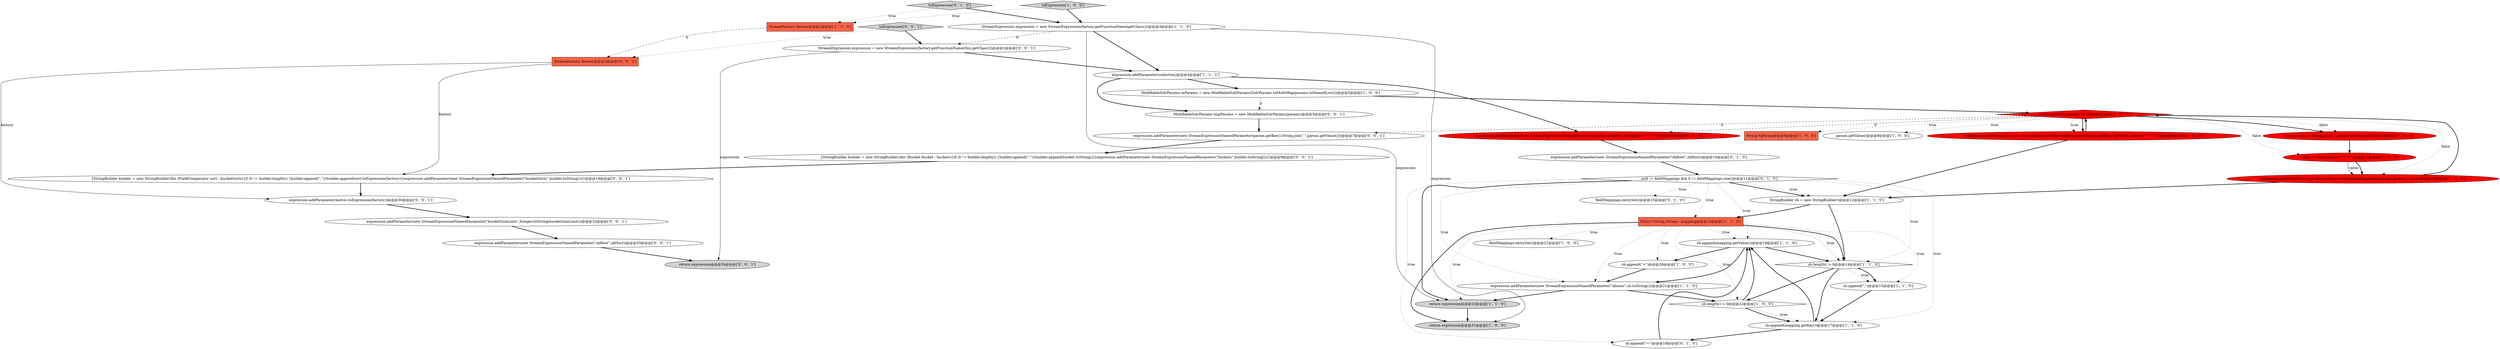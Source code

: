 digraph {
6 [style = filled, label = "StreamExpression expression = new StreamExpression(factory.getFunctionName(getClass()))@@@3@@@['1', '1', '0']", fillcolor = white, shape = ellipse image = "AAA0AAABBB1BBB"];
28 [style = filled, label = "expression.addParameter(new StreamExpressionNamedParameter(param.getKey(),val.replace(\"\"\",\"\\\"\")))@@@7@@@['0', '1', '0']", fillcolor = red, shape = ellipse image = "AAA1AAABBB2BBB"];
16 [style = filled, label = "expression.addParameter(new StreamExpressionNamedParameter(param.getKey(),fqParam.replace(\"\"\",\"\\\"\")))@@@9@@@['1', '0', '0']", fillcolor = red, shape = ellipse image = "AAA1AAABBB1BBB"];
15 [style = filled, label = "sb.append(mapping.getValue())@@@19@@@['1', '1', '0']", fillcolor = white, shape = ellipse image = "AAA0AAABBB1BBB"];
14 [style = filled, label = "expression.addParameter(new StreamExpressionNamedParameter(param.getKey(),value))@@@15@@@['1', '0', '0']", fillcolor = red, shape = ellipse image = "AAA1AAABBB1BBB"];
31 [style = filled, label = "{StringBuilder builder = new StringBuilder()for (FieldComparator sort : bucketSorts){if (0 != builder.length()) {builder.append(\",\")}builder.append(sort.toExpression(factory))}expression.addParameter(new StreamExpressionNamedParameter(\"bucketSorts\",builder.toString()))}@@@19@@@['0', '0', '1']", fillcolor = white, shape = ellipse image = "AAA0AAABBB3BBB"];
34 [style = filled, label = "expression.addParameter(metric.toExpression(factory))@@@30@@@['0', '0', '1']", fillcolor = white, shape = ellipse image = "AAA0AAABBB3BBB"];
26 [style = filled, label = "toExpression['0', '1', '0']", fillcolor = lightgray, shape = diamond image = "AAA0AAABBB2BBB"];
38 [style = filled, label = "expression.addParameter(new StreamExpressionNamedParameter(param.getKey(),String.join(\",\",param.getValue())))@@@7@@@['0', '0', '1']", fillcolor = white, shape = ellipse image = "AAA0AAABBB3BBB"];
0 [style = filled, label = "return expression@@@23@@@['1', '1', '0']", fillcolor = lightgray, shape = ellipse image = "AAA0AAABBB1BBB"];
9 [style = filled, label = "String fqParam@@@8@@@['1', '0', '0']", fillcolor = tomato, shape = box image = "AAA1AAABBB1BBB"];
25 [style = filled, label = "fieldMappings.entrySet()@@@13@@@['0', '1', '0']", fillcolor = white, shape = ellipse image = "AAA0AAABBB2BBB"];
11 [style = filled, label = "return expression@@@31@@@['1', '0', '0']", fillcolor = lightgray, shape = ellipse image = "AAA0AAABBB1BBB"];
37 [style = filled, label = "expression.addParameter(new StreamExpressionNamedParameter(\"zkHost\",zkHost))@@@33@@@['0', '0', '1']", fillcolor = white, shape = ellipse image = "AAA0AAABBB3BBB"];
21 [style = filled, label = "sb.length() > 0@@@22@@@['1', '0', '0']", fillcolor = white, shape = diamond image = "AAA0AAABBB1BBB"];
36 [style = filled, label = "StreamFactory factory@@@2@@@['0', '0', '1']", fillcolor = tomato, shape = box image = "AAA0AAABBB3BBB"];
39 [style = filled, label = "toExpression['0', '0', '1']", fillcolor = lightgray, shape = diamond image = "AAA0AAABBB3BBB"];
7 [style = filled, label = "Entry<String,String> mapping@@@13@@@['1', '1', '0']", fillcolor = tomato, shape = box image = "AAA0AAABBB1BBB"];
4 [style = filled, label = "param.getValue()@@@8@@@['1', '0', '0']", fillcolor = white, shape = ellipse image = "AAA0AAABBB1BBB"];
8 [style = filled, label = "sb.append(\",\")@@@15@@@['1', '1', '0']", fillcolor = white, shape = ellipse image = "AAA0AAABBB1BBB"];
12 [style = filled, label = "expression.addParameter(new StreamExpressionNamedParameter(\"aliases\",sb.toString()))@@@21@@@['1', '1', '0']", fillcolor = white, shape = ellipse image = "AAA0AAABBB1BBB"];
10 [style = filled, label = "value = value.replace(\"\"\",\"\\\"\")@@@14@@@['1', '0', '0']", fillcolor = red, shape = ellipse image = "AAA1AAABBB1BBB"];
2 [style = filled, label = "fieldMappings.entrySet()@@@21@@@['1', '0', '0']", fillcolor = white, shape = ellipse image = "AAA0AAABBB1BBB"];
19 [style = filled, label = "toExpression['1', '0', '0']", fillcolor = lightgray, shape = diamond image = "AAA0AAABBB1BBB"];
35 [style = filled, label = "return expression@@@34@@@['0', '0', '1']", fillcolor = lightgray, shape = ellipse image = "AAA0AAABBB3BBB"];
27 [style = filled, label = "sb.append(\"=\")@@@18@@@['0', '1', '0']", fillcolor = white, shape = ellipse image = "AAA0AAABBB2BBB"];
29 [style = filled, label = "null != fieldMappings && 0 != fieldMappings.size()@@@11@@@['0', '1', '0']", fillcolor = white, shape = diamond image = "AAA0AAABBB2BBB"];
30 [style = filled, label = "{StringBuilder builder = new StringBuilder()for (Bucket bucket : buckets){if (0 != builder.length()) {builder.append(\",\")}builder.append(bucket.toString())}expression.addParameter(new StreamExpressionNamedParameter(\"buckets\",builder.toString()))}@@@9@@@['0', '0', '1']", fillcolor = white, shape = ellipse image = "AAA0AAABBB3BBB"];
13 [style = filled, label = "ModifiableSolrParams mParams = new ModifiableSolrParams(SolrParams.toMultiMap(params.toNamedList()))@@@5@@@['1', '0', '0']", fillcolor = white, shape = ellipse image = "AAA0AAABBB1BBB"];
24 [style = filled, label = "expression.addParameter(new StreamExpressionNamedParameter(\"zkHost\",zkHost))@@@10@@@['0', '1', '0']", fillcolor = white, shape = ellipse image = "AAA0AAABBB2BBB"];
33 [style = filled, label = "ModifiableSolrParams tmpParams = new ModifiableSolrParams(params)@@@5@@@['0', '0', '1']", fillcolor = white, shape = ellipse image = "AAA0AAABBB3BBB"];
32 [style = filled, label = "StreamExpression expression = new StreamExpression(factory.getFunctionName(this.getClass()))@@@3@@@['0', '0', '1']", fillcolor = white, shape = ellipse image = "AAA0AAABBB3BBB"];
18 [style = filled, label = "sb.append(\"=\")@@@26@@@['1', '0', '0']", fillcolor = white, shape = ellipse image = "AAA0AAABBB1BBB"];
17 [style = filled, label = "sb.length() > 0@@@14@@@['1', '1', '0']", fillcolor = white, shape = diamond image = "AAA0AAABBB1BBB"];
23 [style = filled, label = "sb.append(mapping.getKey())@@@17@@@['1', '1', '0']", fillcolor = white, shape = ellipse image = "AAA0AAABBB1BBB"];
40 [style = filled, label = "expression.addParameter(new StreamExpressionNamedParameter(\"bucketSizeLimit\",Integer.toString(bucketSizeLimit)))@@@32@@@['0', '0', '1']", fillcolor = white, shape = ellipse image = "AAA0AAABBB3BBB"];
5 [style = filled, label = "StringBuilder sb = new StringBuilder()@@@12@@@['1', '1', '0']", fillcolor = white, shape = ellipse image = "AAA0AAABBB1BBB"];
1 [style = filled, label = "String value = String.join(\",\",param.getValue())@@@13@@@['1', '0', '0']", fillcolor = red, shape = ellipse image = "AAA1AAABBB1BBB"];
22 [style = filled, label = "param.getKey().equals(\"fq\")@@@7@@@['1', '0', '0']", fillcolor = red, shape = diamond image = "AAA1AAABBB1BBB"];
3 [style = filled, label = "expression.addParameter(collection)@@@4@@@['1', '1', '1']", fillcolor = white, shape = ellipse image = "AAA0AAABBB1BBB"];
20 [style = filled, label = "StreamFactory factory@@@2@@@['1', '1', '0']", fillcolor = tomato, shape = box image = "AAA0AAABBB1BBB"];
6->3 [style = bold, label=""];
39->36 [style = dotted, label="true"];
29->5 [style = bold, label=""];
21->15 [style = bold, label=""];
29->5 [style = dotted, label="true"];
29->0 [style = bold, label=""];
29->23 [style = dotted, label="true"];
27->15 [style = bold, label=""];
17->8 [style = dotted, label="true"];
15->17 [style = bold, label=""];
38->30 [style = bold, label=""];
21->23 [style = dotted, label="true"];
22->16 [style = dotted, label="true"];
22->38 [style = dashed, label="0"];
13->22 [style = bold, label=""];
32->3 [style = bold, label=""];
17->21 [style = bold, label=""];
40->37 [style = bold, label=""];
7->11 [style = bold, label=""];
8->23 [style = bold, label=""];
10->14 [style = bold, label=""];
12->21 [style = bold, label=""];
6->32 [style = dashed, label="0"];
14->22 [style = bold, label=""];
18->12 [style = bold, label=""];
10->14 [style = solid, label="value"];
26->20 [style = dotted, label="true"];
3->33 [style = bold, label=""];
26->6 [style = bold, label=""];
19->6 [style = bold, label=""];
5->17 [style = bold, label=""];
7->12 [style = dotted, label="true"];
32->35 [style = solid, label="expression"];
22->28 [style = dashed, label="0"];
28->24 [style = bold, label=""];
13->33 [style = dashed, label="0"];
5->7 [style = bold, label=""];
15->12 [style = bold, label=""];
22->1 [style = dotted, label="false"];
22->9 [style = dotted, label="true"];
7->17 [style = dotted, label="true"];
22->4 [style = dotted, label="true"];
7->8 [style = dotted, label="true"];
7->21 [style = dotted, label="true"];
6->0 [style = solid, label="expression"];
21->23 [style = bold, label=""];
17->8 [style = bold, label=""];
7->2 [style = dotted, label="true"];
22->14 [style = dotted, label="false"];
29->17 [style = dotted, label="true"];
36->34 [style = solid, label="factory"];
7->17 [style = bold, label=""];
34->40 [style = bold, label=""];
22->16 [style = bold, label=""];
23->15 [style = bold, label=""];
29->7 [style = dotted, label="true"];
0->11 [style = bold, label=""];
7->0 [style = dotted, label="true"];
7->15 [style = dotted, label="true"];
17->23 [style = bold, label=""];
31->34 [style = bold, label=""];
3->28 [style = bold, label=""];
30->31 [style = bold, label=""];
39->32 [style = bold, label=""];
7->18 [style = dotted, label="true"];
16->5 [style = bold, label=""];
22->1 [style = bold, label=""];
37->35 [style = bold, label=""];
29->25 [style = dotted, label="true"];
14->5 [style = bold, label=""];
23->27 [style = bold, label=""];
19->20 [style = dotted, label="true"];
29->27 [style = dotted, label="true"];
36->31 [style = solid, label="factory"];
24->29 [style = bold, label=""];
29->12 [style = dotted, label="true"];
16->22 [style = bold, label=""];
29->15 [style = dotted, label="true"];
12->0 [style = bold, label=""];
15->18 [style = bold, label=""];
6->11 [style = solid, label="expression"];
20->36 [style = dashed, label="0"];
3->13 [style = bold, label=""];
33->38 [style = bold, label=""];
22->10 [style = dotted, label="false"];
1->10 [style = bold, label=""];
}
